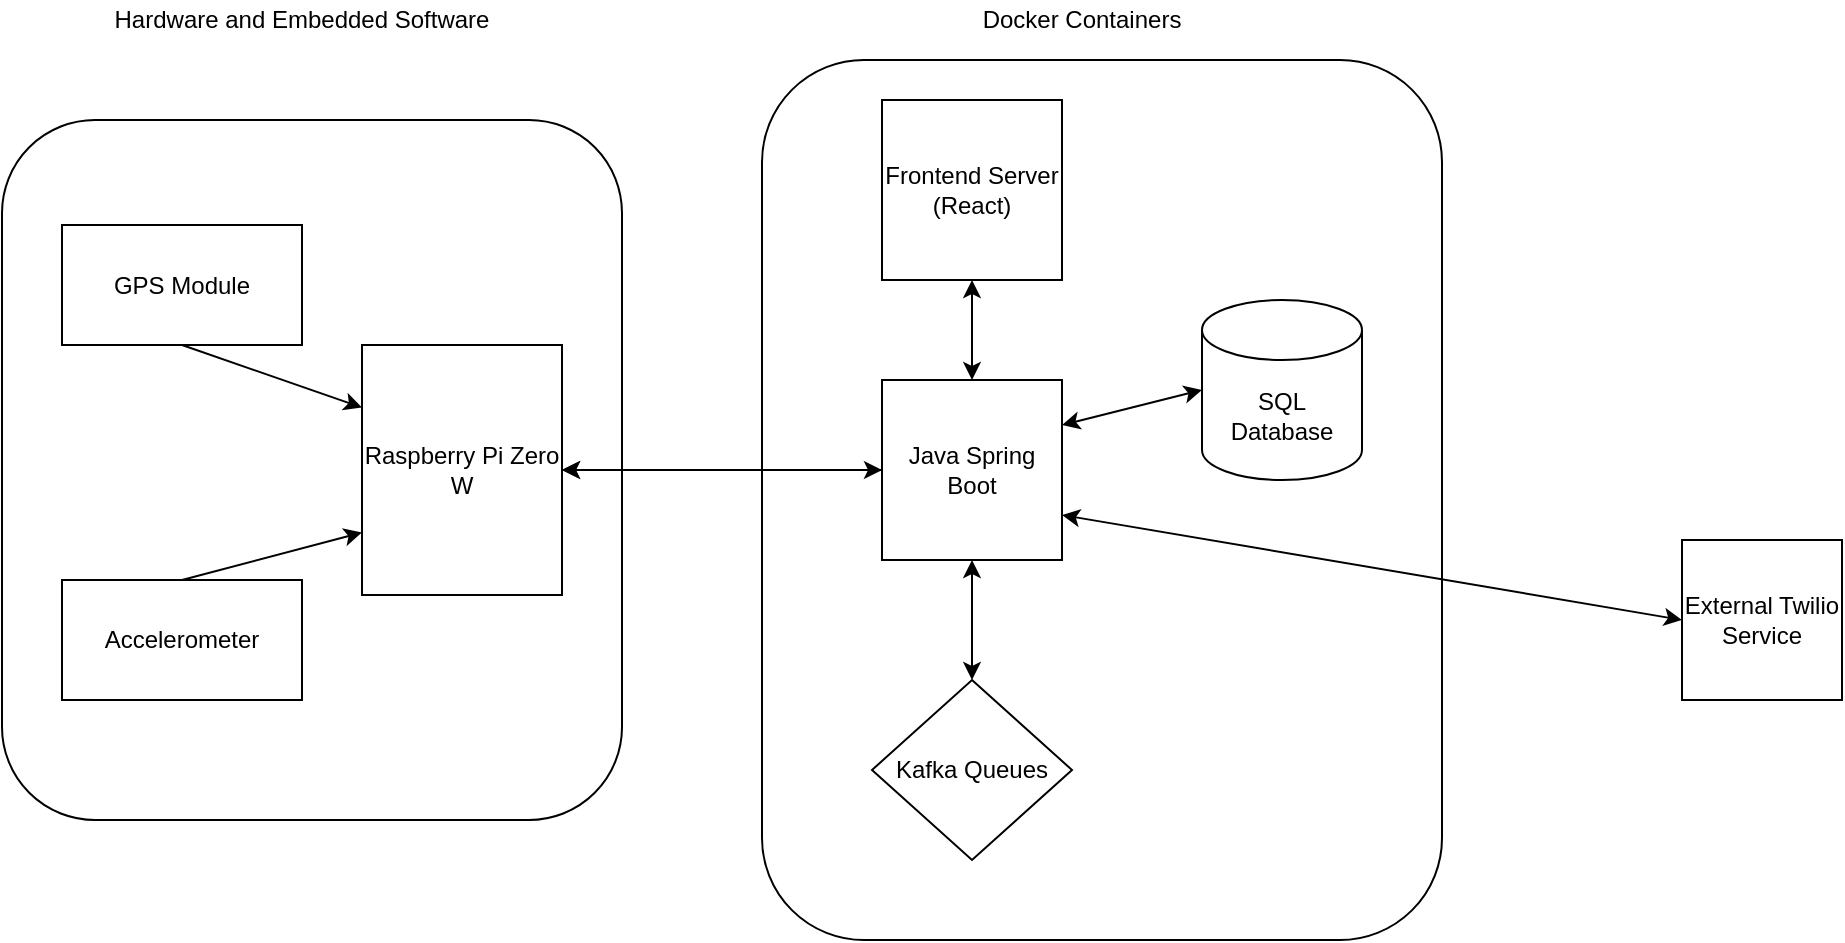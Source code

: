 <mxfile version="15.3.1" type="device"><diagram id="Bak_42N1iLxN7otLS0eX" name="Page-1"><mxGraphModel dx="1224" dy="1105" grid="1" gridSize="10" guides="1" tooltips="1" connect="1" arrows="1" fold="1" page="1" pageScale="1" pageWidth="1100" pageHeight="850" math="0" shadow="0"><root><mxCell id="0"/><mxCell id="1" parent="0"/><mxCell id="bSbSj4z1OWdmkPLx9lj4-22" value="" style="rounded=1;whiteSpace=wrap;html=1;" vertex="1" parent="1"><mxGeometry x="90" y="210" width="310" height="350" as="geometry"/></mxCell><mxCell id="bSbSj4z1OWdmkPLx9lj4-8" value="" style="rounded=1;whiteSpace=wrap;html=1;" vertex="1" parent="1"><mxGeometry x="470" y="180" width="340" height="440" as="geometry"/></mxCell><mxCell id="bSbSj4z1OWdmkPLx9lj4-20" style="edgeStyle=orthogonalEdgeStyle;rounded=0;orthogonalLoop=1;jettySize=auto;html=1;" edge="1" parent="1" source="bSbSj4z1OWdmkPLx9lj4-1" target="bSbSj4z1OWdmkPLx9lj4-14"><mxGeometry relative="1" as="geometry"/></mxCell><mxCell id="bSbSj4z1OWdmkPLx9lj4-1" value="Java Spring Boot" style="rounded=0;whiteSpace=wrap;html=1;" vertex="1" parent="1"><mxGeometry x="530" y="340" width="90" height="90" as="geometry"/></mxCell><mxCell id="bSbSj4z1OWdmkPLx9lj4-2" value="SQL Database" style="shape=cylinder3;whiteSpace=wrap;html=1;boundedLbl=1;backgroundOutline=1;size=15;" vertex="1" parent="1"><mxGeometry x="690" y="300" width="80" height="90" as="geometry"/></mxCell><mxCell id="bSbSj4z1OWdmkPLx9lj4-3" value="" style="endArrow=classic;startArrow=classic;html=1;entryX=0;entryY=0.5;entryDx=0;entryDy=0;entryPerimeter=0;exitX=1;exitY=0.25;exitDx=0;exitDy=0;" edge="1" parent="1" source="bSbSj4z1OWdmkPLx9lj4-1" target="bSbSj4z1OWdmkPLx9lj4-2"><mxGeometry width="50" height="50" relative="1" as="geometry"><mxPoint x="580" y="540" as="sourcePoint"/><mxPoint x="630" y="490" as="targetPoint"/></mxGeometry></mxCell><mxCell id="bSbSj4z1OWdmkPLx9lj4-4" value="&lt;div&gt;Frontend Server&lt;/div&gt;&lt;div&gt;(React)&lt;/div&gt;" style="whiteSpace=wrap;html=1;aspect=fixed;" vertex="1" parent="1"><mxGeometry x="530" y="200" width="90" height="90" as="geometry"/></mxCell><mxCell id="bSbSj4z1OWdmkPLx9lj4-5" value="Kafka Queues" style="rhombus;whiteSpace=wrap;html=1;" vertex="1" parent="1"><mxGeometry x="525" y="490" width="100" height="90" as="geometry"/></mxCell><mxCell id="bSbSj4z1OWdmkPLx9lj4-7" value="" style="endArrow=classic;startArrow=classic;html=1;entryX=0.5;entryY=1;entryDx=0;entryDy=0;" edge="1" parent="1" source="bSbSj4z1OWdmkPLx9lj4-5" target="bSbSj4z1OWdmkPLx9lj4-1"><mxGeometry width="50" height="50" relative="1" as="geometry"><mxPoint x="580" y="540" as="sourcePoint"/><mxPoint x="630" y="490" as="targetPoint"/></mxGeometry></mxCell><mxCell id="bSbSj4z1OWdmkPLx9lj4-9" value="Docker Containers" style="text;html=1;strokeColor=none;fillColor=none;align=center;verticalAlign=middle;whiteSpace=wrap;rounded=0;" vertex="1" parent="1"><mxGeometry x="550" y="150" width="160" height="20" as="geometry"/></mxCell><mxCell id="bSbSj4z1OWdmkPLx9lj4-10" style="edgeStyle=orthogonalEdgeStyle;rounded=0;orthogonalLoop=1;jettySize=auto;html=1;exitX=0.5;exitY=1;exitDx=0;exitDy=0;" edge="1" parent="1" source="bSbSj4z1OWdmkPLx9lj4-9" target="bSbSj4z1OWdmkPLx9lj4-9"><mxGeometry relative="1" as="geometry"/></mxCell><mxCell id="bSbSj4z1OWdmkPLx9lj4-11" value="External Twilio Service" style="whiteSpace=wrap;html=1;aspect=fixed;" vertex="1" parent="1"><mxGeometry x="930" y="420" width="80" height="80" as="geometry"/></mxCell><mxCell id="bSbSj4z1OWdmkPLx9lj4-12" value="" style="endArrow=classic;startArrow=classic;html=1;entryX=0;entryY=0.5;entryDx=0;entryDy=0;exitX=1;exitY=0.75;exitDx=0;exitDy=0;" edge="1" parent="1" source="bSbSj4z1OWdmkPLx9lj4-1" target="bSbSj4z1OWdmkPLx9lj4-11"><mxGeometry width="50" height="50" relative="1" as="geometry"><mxPoint x="630" y="640" as="sourcePoint"/><mxPoint x="680" y="590" as="targetPoint"/></mxGeometry></mxCell><mxCell id="bSbSj4z1OWdmkPLx9lj4-13" value="" style="endArrow=classic;startArrow=classic;html=1;entryX=0.5;entryY=1;entryDx=0;entryDy=0;exitX=0.5;exitY=0;exitDx=0;exitDy=0;" edge="1" parent="1" source="bSbSj4z1OWdmkPLx9lj4-1" target="bSbSj4z1OWdmkPLx9lj4-4"><mxGeometry width="50" height="50" relative="1" as="geometry"><mxPoint x="630" y="640" as="sourcePoint"/><mxPoint x="670" y="580" as="targetPoint"/></mxGeometry></mxCell><mxCell id="bSbSj4z1OWdmkPLx9lj4-14" value="Raspberry Pi Zero W" style="rounded=0;whiteSpace=wrap;html=1;" vertex="1" parent="1"><mxGeometry x="270" y="322.5" width="100" height="125" as="geometry"/></mxCell><mxCell id="bSbSj4z1OWdmkPLx9lj4-15" value="" style="endArrow=classic;startArrow=classic;html=1;exitX=1;exitY=0.5;exitDx=0;exitDy=0;entryX=0;entryY=0.5;entryDx=0;entryDy=0;" edge="1" parent="1" source="bSbSj4z1OWdmkPLx9lj4-14" target="bSbSj4z1OWdmkPLx9lj4-1"><mxGeometry width="50" height="50" relative="1" as="geometry"><mxPoint x="580" y="560" as="sourcePoint"/><mxPoint x="630" y="510" as="targetPoint"/></mxGeometry></mxCell><mxCell id="bSbSj4z1OWdmkPLx9lj4-16" value="GPS Module" style="rounded=0;whiteSpace=wrap;html=1;" vertex="1" parent="1"><mxGeometry x="120" y="262.5" width="120" height="60" as="geometry"/></mxCell><mxCell id="bSbSj4z1OWdmkPLx9lj4-17" value="Accelerometer" style="rounded=0;whiteSpace=wrap;html=1;" vertex="1" parent="1"><mxGeometry x="120" y="440" width="120" height="60" as="geometry"/></mxCell><mxCell id="bSbSj4z1OWdmkPLx9lj4-18" value="" style="endArrow=classic;html=1;exitX=0.5;exitY=1;exitDx=0;exitDy=0;entryX=0;entryY=0.25;entryDx=0;entryDy=0;" edge="1" parent="1" source="bSbSj4z1OWdmkPLx9lj4-16" target="bSbSj4z1OWdmkPLx9lj4-14"><mxGeometry width="50" height="50" relative="1" as="geometry"><mxPoint x="520" y="500" as="sourcePoint"/><mxPoint x="570" y="450" as="targetPoint"/></mxGeometry></mxCell><mxCell id="bSbSj4z1OWdmkPLx9lj4-19" value="" style="endArrow=classic;html=1;exitX=0.5;exitY=0;exitDx=0;exitDy=0;entryX=0;entryY=0.75;entryDx=0;entryDy=0;" edge="1" parent="1" source="bSbSj4z1OWdmkPLx9lj4-17" target="bSbSj4z1OWdmkPLx9lj4-14"><mxGeometry width="50" height="50" relative="1" as="geometry"><mxPoint x="520" y="500" as="sourcePoint"/><mxPoint x="570" y="450" as="targetPoint"/></mxGeometry></mxCell><mxCell id="bSbSj4z1OWdmkPLx9lj4-21" value="Hardware and Embedded Software" style="text;html=1;strokeColor=none;fillColor=none;align=center;verticalAlign=middle;whiteSpace=wrap;rounded=0;" vertex="1" parent="1"><mxGeometry x="140" y="150" width="200" height="20" as="geometry"/></mxCell></root></mxGraphModel></diagram></mxfile>